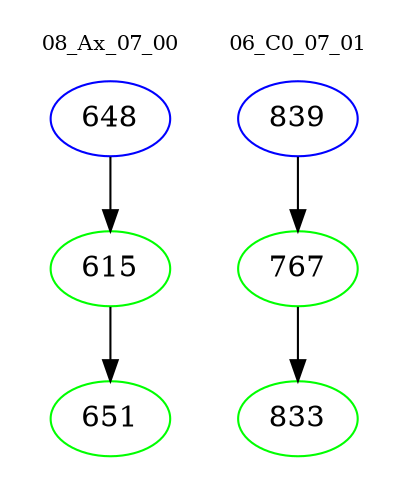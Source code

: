 digraph{
subgraph cluster_0 {
color = white
label = "08_Ax_07_00";
fontsize=10;
T0_648 [label="648", color="blue"]
T0_648 -> T0_615 [color="black"]
T0_615 [label="615", color="green"]
T0_615 -> T0_651 [color="black"]
T0_651 [label="651", color="green"]
}
subgraph cluster_1 {
color = white
label = "06_C0_07_01";
fontsize=10;
T1_839 [label="839", color="blue"]
T1_839 -> T1_767 [color="black"]
T1_767 [label="767", color="green"]
T1_767 -> T1_833 [color="black"]
T1_833 [label="833", color="green"]
}
}
